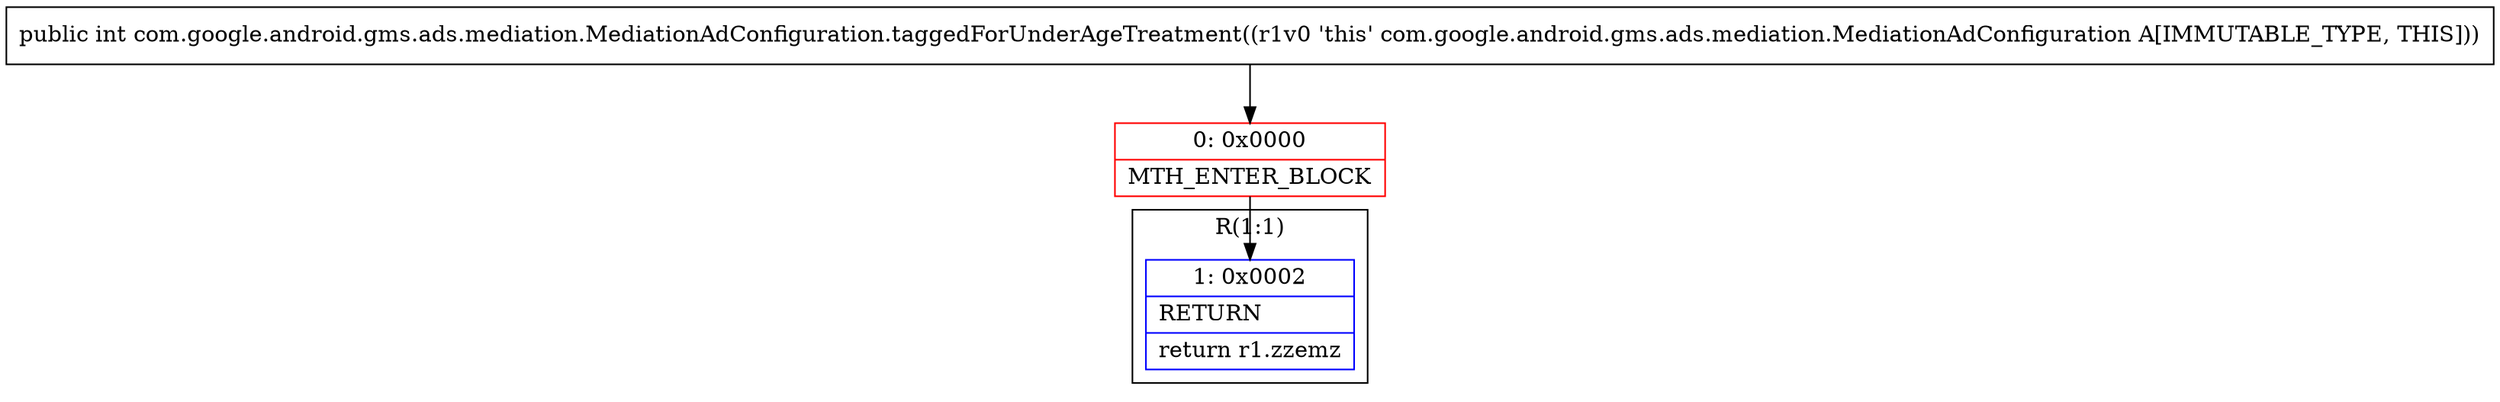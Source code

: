 digraph "CFG forcom.google.android.gms.ads.mediation.MediationAdConfiguration.taggedForUnderAgeTreatment()I" {
subgraph cluster_Region_482808401 {
label = "R(1:1)";
node [shape=record,color=blue];
Node_1 [shape=record,label="{1\:\ 0x0002|RETURN\l|return r1.zzemz\l}"];
}
Node_0 [shape=record,color=red,label="{0\:\ 0x0000|MTH_ENTER_BLOCK\l}"];
MethodNode[shape=record,label="{public int com.google.android.gms.ads.mediation.MediationAdConfiguration.taggedForUnderAgeTreatment((r1v0 'this' com.google.android.gms.ads.mediation.MediationAdConfiguration A[IMMUTABLE_TYPE, THIS])) }"];
MethodNode -> Node_0;
Node_0 -> Node_1;
}

